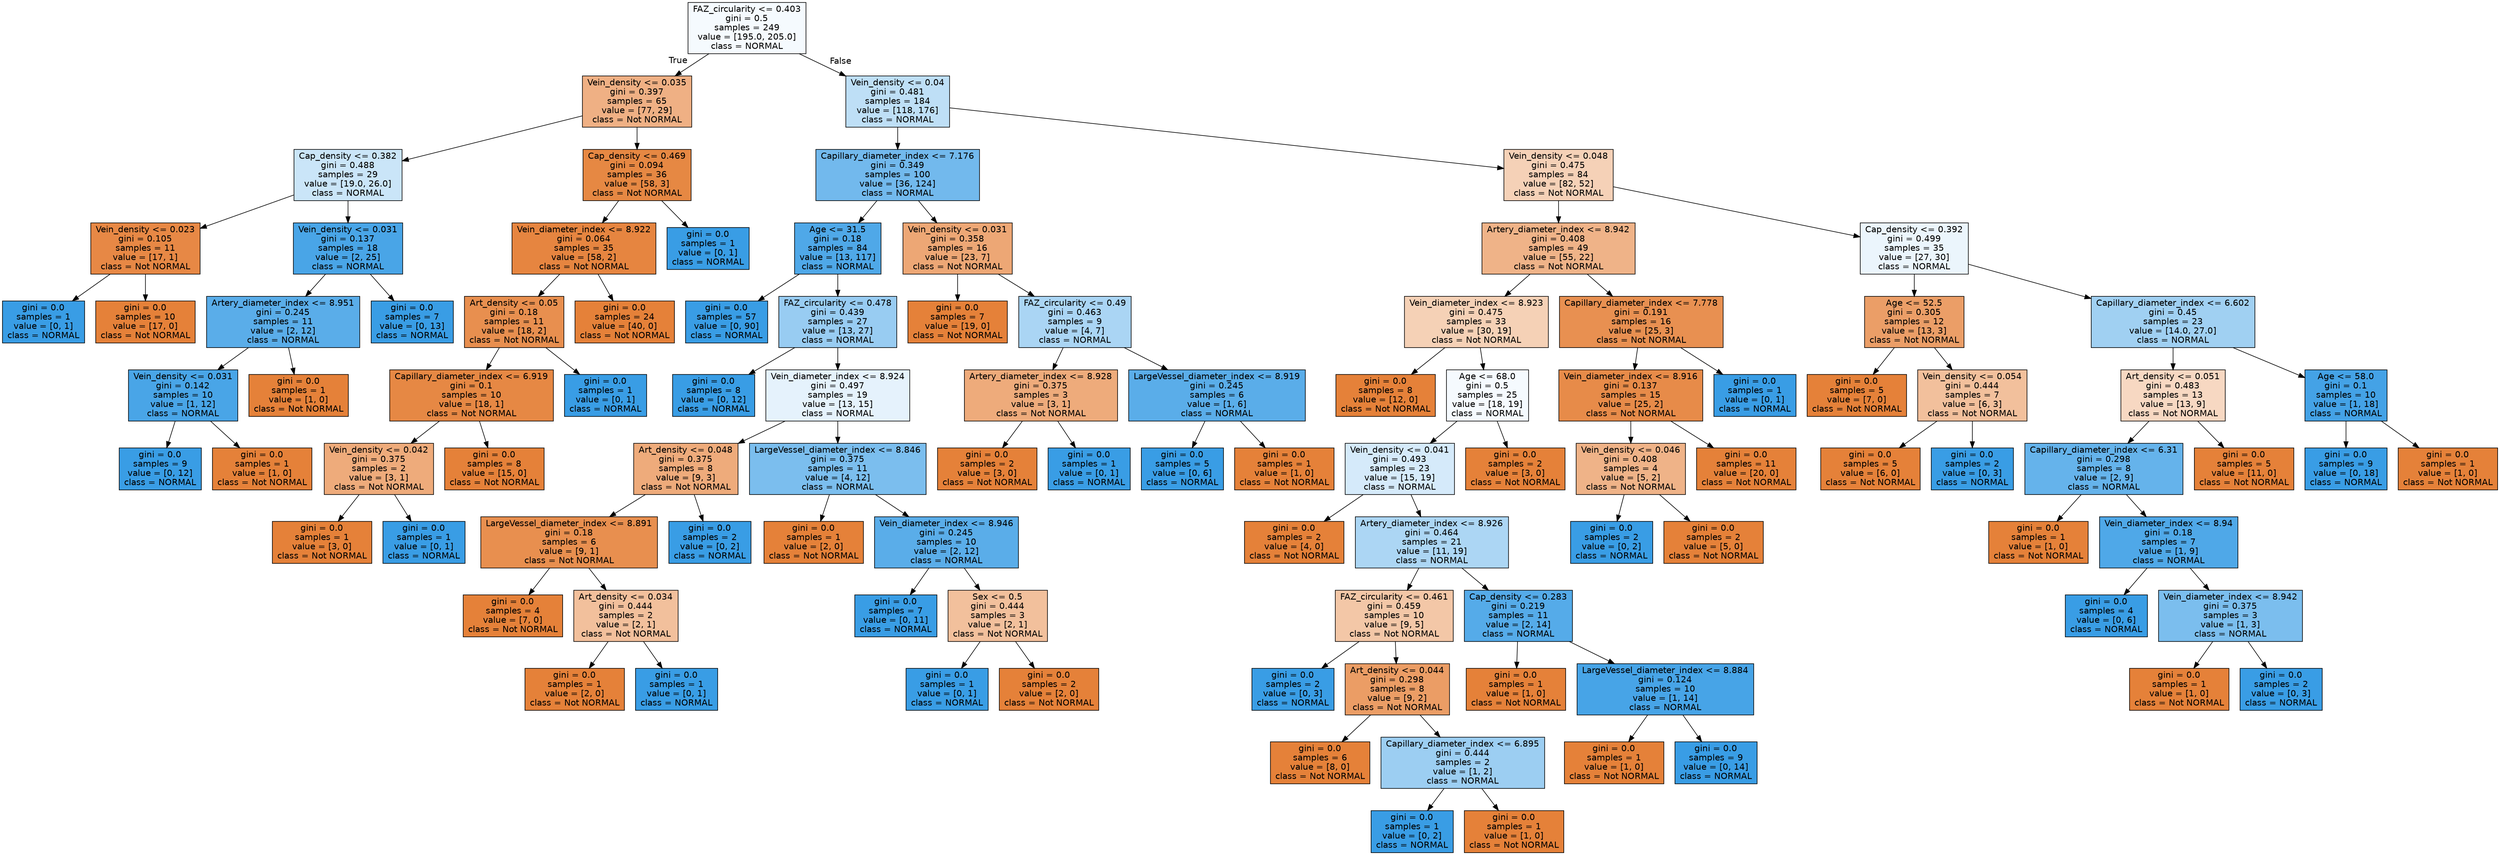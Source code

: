 digraph Tree {
node [shape=box, style="filled", color="black", fontname="helvetica"] ;
edge [fontname="helvetica"] ;
0 [label="FAZ_circularity <= 0.403\ngini = 0.5\nsamples = 249\nvalue = [195.0, 205.0]\nclass = NORMAL", fillcolor="#f5fafe"] ;
1 [label="Vein_density <= 0.035\ngini = 0.397\nsamples = 65\nvalue = [77, 29]\nclass = Not NORMAL", fillcolor="#efb084"] ;
0 -> 1 [labeldistance=2.5, labelangle=45, headlabel="True"] ;
2 [label="Cap_density <= 0.382\ngini = 0.488\nsamples = 29\nvalue = [19.0, 26.0]\nclass = NORMAL", fillcolor="#cae5f8"] ;
1 -> 2 ;
3 [label="Vein_density <= 0.023\ngini = 0.105\nsamples = 11\nvalue = [17, 1]\nclass = Not NORMAL", fillcolor="#e78845"] ;
2 -> 3 ;
4 [label="gini = 0.0\nsamples = 1\nvalue = [0, 1]\nclass = NORMAL", fillcolor="#399de5"] ;
3 -> 4 ;
5 [label="gini = 0.0\nsamples = 10\nvalue = [17, 0]\nclass = Not NORMAL", fillcolor="#e58139"] ;
3 -> 5 ;
6 [label="Vein_density <= 0.031\ngini = 0.137\nsamples = 18\nvalue = [2, 25]\nclass = NORMAL", fillcolor="#49a5e7"] ;
2 -> 6 ;
7 [label="Artery_diameter_index <= 8.951\ngini = 0.245\nsamples = 11\nvalue = [2, 12]\nclass = NORMAL", fillcolor="#5aade9"] ;
6 -> 7 ;
8 [label="Vein_density <= 0.031\ngini = 0.142\nsamples = 10\nvalue = [1, 12]\nclass = NORMAL", fillcolor="#49a5e7"] ;
7 -> 8 ;
9 [label="gini = 0.0\nsamples = 9\nvalue = [0, 12]\nclass = NORMAL", fillcolor="#399de5"] ;
8 -> 9 ;
10 [label="gini = 0.0\nsamples = 1\nvalue = [1, 0]\nclass = Not NORMAL", fillcolor="#e58139"] ;
8 -> 10 ;
11 [label="gini = 0.0\nsamples = 1\nvalue = [1, 0]\nclass = Not NORMAL", fillcolor="#e58139"] ;
7 -> 11 ;
12 [label="gini = 0.0\nsamples = 7\nvalue = [0, 13]\nclass = NORMAL", fillcolor="#399de5"] ;
6 -> 12 ;
13 [label="Cap_density <= 0.469\ngini = 0.094\nsamples = 36\nvalue = [58, 3]\nclass = Not NORMAL", fillcolor="#e68843"] ;
1 -> 13 ;
14 [label="Vein_diameter_index <= 8.922\ngini = 0.064\nsamples = 35\nvalue = [58, 2]\nclass = Not NORMAL", fillcolor="#e68540"] ;
13 -> 14 ;
15 [label="Art_density <= 0.05\ngini = 0.18\nsamples = 11\nvalue = [18, 2]\nclass = Not NORMAL", fillcolor="#e88f4f"] ;
14 -> 15 ;
16 [label="Capillary_diameter_index <= 6.919\ngini = 0.1\nsamples = 10\nvalue = [18, 1]\nclass = Not NORMAL", fillcolor="#e68844"] ;
15 -> 16 ;
17 [label="Vein_density <= 0.042\ngini = 0.375\nsamples = 2\nvalue = [3, 1]\nclass = Not NORMAL", fillcolor="#eeab7b"] ;
16 -> 17 ;
18 [label="gini = 0.0\nsamples = 1\nvalue = [3, 0]\nclass = Not NORMAL", fillcolor="#e58139"] ;
17 -> 18 ;
19 [label="gini = 0.0\nsamples = 1\nvalue = [0, 1]\nclass = NORMAL", fillcolor="#399de5"] ;
17 -> 19 ;
20 [label="gini = 0.0\nsamples = 8\nvalue = [15, 0]\nclass = Not NORMAL", fillcolor="#e58139"] ;
16 -> 20 ;
21 [label="gini = 0.0\nsamples = 1\nvalue = [0, 1]\nclass = NORMAL", fillcolor="#399de5"] ;
15 -> 21 ;
22 [label="gini = 0.0\nsamples = 24\nvalue = [40, 0]\nclass = Not NORMAL", fillcolor="#e58139"] ;
14 -> 22 ;
23 [label="gini = 0.0\nsamples = 1\nvalue = [0, 1]\nclass = NORMAL", fillcolor="#399de5"] ;
13 -> 23 ;
24 [label="Vein_density <= 0.04\ngini = 0.481\nsamples = 184\nvalue = [118, 176]\nclass = NORMAL", fillcolor="#bedff6"] ;
0 -> 24 [labeldistance=2.5, labelangle=-45, headlabel="False"] ;
25 [label="Capillary_diameter_index <= 7.176\ngini = 0.349\nsamples = 100\nvalue = [36, 124]\nclass = NORMAL", fillcolor="#72b9ed"] ;
24 -> 25 ;
26 [label="Age <= 31.5\ngini = 0.18\nsamples = 84\nvalue = [13, 117]\nclass = NORMAL", fillcolor="#4fa8e8"] ;
25 -> 26 ;
27 [label="gini = 0.0\nsamples = 57\nvalue = [0, 90]\nclass = NORMAL", fillcolor="#399de5"] ;
26 -> 27 ;
28 [label="FAZ_circularity <= 0.478\ngini = 0.439\nsamples = 27\nvalue = [13, 27]\nclass = NORMAL", fillcolor="#98ccf2"] ;
26 -> 28 ;
29 [label="gini = 0.0\nsamples = 8\nvalue = [0, 12]\nclass = NORMAL", fillcolor="#399de5"] ;
28 -> 29 ;
30 [label="Vein_diameter_index <= 8.924\ngini = 0.497\nsamples = 19\nvalue = [13, 15]\nclass = NORMAL", fillcolor="#e5f2fc"] ;
28 -> 30 ;
31 [label="Art_density <= 0.048\ngini = 0.375\nsamples = 8\nvalue = [9, 3]\nclass = Not NORMAL", fillcolor="#eeab7b"] ;
30 -> 31 ;
32 [label="LargeVessel_diameter_index <= 8.891\ngini = 0.18\nsamples = 6\nvalue = [9, 1]\nclass = Not NORMAL", fillcolor="#e88f4f"] ;
31 -> 32 ;
33 [label="gini = 0.0\nsamples = 4\nvalue = [7, 0]\nclass = Not NORMAL", fillcolor="#e58139"] ;
32 -> 33 ;
34 [label="Art_density <= 0.034\ngini = 0.444\nsamples = 2\nvalue = [2, 1]\nclass = Not NORMAL", fillcolor="#f2c09c"] ;
32 -> 34 ;
35 [label="gini = 0.0\nsamples = 1\nvalue = [2, 0]\nclass = Not NORMAL", fillcolor="#e58139"] ;
34 -> 35 ;
36 [label="gini = 0.0\nsamples = 1\nvalue = [0, 1]\nclass = NORMAL", fillcolor="#399de5"] ;
34 -> 36 ;
37 [label="gini = 0.0\nsamples = 2\nvalue = [0, 2]\nclass = NORMAL", fillcolor="#399de5"] ;
31 -> 37 ;
38 [label="LargeVessel_diameter_index <= 8.846\ngini = 0.375\nsamples = 11\nvalue = [4, 12]\nclass = NORMAL", fillcolor="#7bbeee"] ;
30 -> 38 ;
39 [label="gini = 0.0\nsamples = 1\nvalue = [2, 0]\nclass = Not NORMAL", fillcolor="#e58139"] ;
38 -> 39 ;
40 [label="Vein_diameter_index <= 8.946\ngini = 0.245\nsamples = 10\nvalue = [2, 12]\nclass = NORMAL", fillcolor="#5aade9"] ;
38 -> 40 ;
41 [label="gini = 0.0\nsamples = 7\nvalue = [0, 11]\nclass = NORMAL", fillcolor="#399de5"] ;
40 -> 41 ;
42 [label="Sex <= 0.5\ngini = 0.444\nsamples = 3\nvalue = [2, 1]\nclass = Not NORMAL", fillcolor="#f2c09c"] ;
40 -> 42 ;
43 [label="gini = 0.0\nsamples = 1\nvalue = [0, 1]\nclass = NORMAL", fillcolor="#399de5"] ;
42 -> 43 ;
44 [label="gini = 0.0\nsamples = 2\nvalue = [2, 0]\nclass = Not NORMAL", fillcolor="#e58139"] ;
42 -> 44 ;
45 [label="Vein_density <= 0.031\ngini = 0.358\nsamples = 16\nvalue = [23, 7]\nclass = Not NORMAL", fillcolor="#eda775"] ;
25 -> 45 ;
46 [label="gini = 0.0\nsamples = 7\nvalue = [19, 0]\nclass = Not NORMAL", fillcolor="#e58139"] ;
45 -> 46 ;
47 [label="FAZ_circularity <= 0.49\ngini = 0.463\nsamples = 9\nvalue = [4, 7]\nclass = NORMAL", fillcolor="#aad5f4"] ;
45 -> 47 ;
48 [label="Artery_diameter_index <= 8.928\ngini = 0.375\nsamples = 3\nvalue = [3, 1]\nclass = Not NORMAL", fillcolor="#eeab7b"] ;
47 -> 48 ;
49 [label="gini = 0.0\nsamples = 2\nvalue = [3, 0]\nclass = Not NORMAL", fillcolor="#e58139"] ;
48 -> 49 ;
50 [label="gini = 0.0\nsamples = 1\nvalue = [0, 1]\nclass = NORMAL", fillcolor="#399de5"] ;
48 -> 50 ;
51 [label="LargeVessel_diameter_index <= 8.919\ngini = 0.245\nsamples = 6\nvalue = [1, 6]\nclass = NORMAL", fillcolor="#5aade9"] ;
47 -> 51 ;
52 [label="gini = 0.0\nsamples = 5\nvalue = [0, 6]\nclass = NORMAL", fillcolor="#399de5"] ;
51 -> 52 ;
53 [label="gini = 0.0\nsamples = 1\nvalue = [1, 0]\nclass = Not NORMAL", fillcolor="#e58139"] ;
51 -> 53 ;
54 [label="Vein_density <= 0.048\ngini = 0.475\nsamples = 84\nvalue = [82, 52]\nclass = Not NORMAL", fillcolor="#f5d1b7"] ;
24 -> 54 ;
55 [label="Artery_diameter_index <= 8.942\ngini = 0.408\nsamples = 49\nvalue = [55, 22]\nclass = Not NORMAL", fillcolor="#efb388"] ;
54 -> 55 ;
56 [label="Vein_diameter_index <= 8.923\ngini = 0.475\nsamples = 33\nvalue = [30, 19]\nclass = Not NORMAL", fillcolor="#f5d1b6"] ;
55 -> 56 ;
57 [label="gini = 0.0\nsamples = 8\nvalue = [12, 0]\nclass = Not NORMAL", fillcolor="#e58139"] ;
56 -> 57 ;
58 [label="Age <= 68.0\ngini = 0.5\nsamples = 25\nvalue = [18, 19]\nclass = NORMAL", fillcolor="#f5fafe"] ;
56 -> 58 ;
59 [label="Vein_density <= 0.041\ngini = 0.493\nsamples = 23\nvalue = [15, 19]\nclass = NORMAL", fillcolor="#d5eafa"] ;
58 -> 59 ;
60 [label="gini = 0.0\nsamples = 2\nvalue = [4, 0]\nclass = Not NORMAL", fillcolor="#e58139"] ;
59 -> 60 ;
61 [label="Artery_diameter_index <= 8.926\ngini = 0.464\nsamples = 21\nvalue = [11, 19]\nclass = NORMAL", fillcolor="#acd6f4"] ;
59 -> 61 ;
62 [label="FAZ_circularity <= 0.461\ngini = 0.459\nsamples = 10\nvalue = [9, 5]\nclass = Not NORMAL", fillcolor="#f3c7a7"] ;
61 -> 62 ;
63 [label="gini = 0.0\nsamples = 2\nvalue = [0, 3]\nclass = NORMAL", fillcolor="#399de5"] ;
62 -> 63 ;
64 [label="Art_density <= 0.044\ngini = 0.298\nsamples = 8\nvalue = [9, 2]\nclass = Not NORMAL", fillcolor="#eb9d65"] ;
62 -> 64 ;
65 [label="gini = 0.0\nsamples = 6\nvalue = [8, 0]\nclass = Not NORMAL", fillcolor="#e58139"] ;
64 -> 65 ;
66 [label="Capillary_diameter_index <= 6.895\ngini = 0.444\nsamples = 2\nvalue = [1, 2]\nclass = NORMAL", fillcolor="#9ccef2"] ;
64 -> 66 ;
67 [label="gini = 0.0\nsamples = 1\nvalue = [0, 2]\nclass = NORMAL", fillcolor="#399de5"] ;
66 -> 67 ;
68 [label="gini = 0.0\nsamples = 1\nvalue = [1, 0]\nclass = Not NORMAL", fillcolor="#e58139"] ;
66 -> 68 ;
69 [label="Cap_density <= 0.283\ngini = 0.219\nsamples = 11\nvalue = [2, 14]\nclass = NORMAL", fillcolor="#55abe9"] ;
61 -> 69 ;
70 [label="gini = 0.0\nsamples = 1\nvalue = [1, 0]\nclass = Not NORMAL", fillcolor="#e58139"] ;
69 -> 70 ;
71 [label="LargeVessel_diameter_index <= 8.884\ngini = 0.124\nsamples = 10\nvalue = [1, 14]\nclass = NORMAL", fillcolor="#47a4e7"] ;
69 -> 71 ;
72 [label="gini = 0.0\nsamples = 1\nvalue = [1, 0]\nclass = Not NORMAL", fillcolor="#e58139"] ;
71 -> 72 ;
73 [label="gini = 0.0\nsamples = 9\nvalue = [0, 14]\nclass = NORMAL", fillcolor="#399de5"] ;
71 -> 73 ;
74 [label="gini = 0.0\nsamples = 2\nvalue = [3, 0]\nclass = Not NORMAL", fillcolor="#e58139"] ;
58 -> 74 ;
75 [label="Capillary_diameter_index <= 7.778\ngini = 0.191\nsamples = 16\nvalue = [25, 3]\nclass = Not NORMAL", fillcolor="#e89051"] ;
55 -> 75 ;
76 [label="Vein_diameter_index <= 8.916\ngini = 0.137\nsamples = 15\nvalue = [25, 2]\nclass = Not NORMAL", fillcolor="#e78b49"] ;
75 -> 76 ;
77 [label="Vein_density <= 0.046\ngini = 0.408\nsamples = 4\nvalue = [5, 2]\nclass = Not NORMAL", fillcolor="#efb388"] ;
76 -> 77 ;
78 [label="gini = 0.0\nsamples = 2\nvalue = [0, 2]\nclass = NORMAL", fillcolor="#399de5"] ;
77 -> 78 ;
79 [label="gini = 0.0\nsamples = 2\nvalue = [5, 0]\nclass = Not NORMAL", fillcolor="#e58139"] ;
77 -> 79 ;
80 [label="gini = 0.0\nsamples = 11\nvalue = [20, 0]\nclass = Not NORMAL", fillcolor="#e58139"] ;
76 -> 80 ;
81 [label="gini = 0.0\nsamples = 1\nvalue = [0, 1]\nclass = NORMAL", fillcolor="#399de5"] ;
75 -> 81 ;
82 [label="Cap_density <= 0.392\ngini = 0.499\nsamples = 35\nvalue = [27, 30]\nclass = NORMAL", fillcolor="#ebf5fc"] ;
54 -> 82 ;
83 [label="Age <= 52.5\ngini = 0.305\nsamples = 12\nvalue = [13, 3]\nclass = Not NORMAL", fillcolor="#eb9e67"] ;
82 -> 83 ;
84 [label="gini = 0.0\nsamples = 5\nvalue = [7, 0]\nclass = Not NORMAL", fillcolor="#e58139"] ;
83 -> 84 ;
85 [label="Vein_density <= 0.054\ngini = 0.444\nsamples = 7\nvalue = [6, 3]\nclass = Not NORMAL", fillcolor="#f2c09c"] ;
83 -> 85 ;
86 [label="gini = 0.0\nsamples = 5\nvalue = [6, 0]\nclass = Not NORMAL", fillcolor="#e58139"] ;
85 -> 86 ;
87 [label="gini = 0.0\nsamples = 2\nvalue = [0, 3]\nclass = NORMAL", fillcolor="#399de5"] ;
85 -> 87 ;
88 [label="Capillary_diameter_index <= 6.602\ngini = 0.45\nsamples = 23\nvalue = [14.0, 27.0]\nclass = NORMAL", fillcolor="#a0d0f2"] ;
82 -> 88 ;
89 [label="Art_density <= 0.051\ngini = 0.483\nsamples = 13\nvalue = [13, 9]\nclass = Not NORMAL", fillcolor="#f7d8c2"] ;
88 -> 89 ;
90 [label="Capillary_diameter_index <= 6.31\ngini = 0.298\nsamples = 8\nvalue = [2, 9]\nclass = NORMAL", fillcolor="#65b3eb"] ;
89 -> 90 ;
91 [label="gini = 0.0\nsamples = 1\nvalue = [1, 0]\nclass = Not NORMAL", fillcolor="#e58139"] ;
90 -> 91 ;
92 [label="Vein_diameter_index <= 8.94\ngini = 0.18\nsamples = 7\nvalue = [1, 9]\nclass = NORMAL", fillcolor="#4fa8e8"] ;
90 -> 92 ;
93 [label="gini = 0.0\nsamples = 4\nvalue = [0, 6]\nclass = NORMAL", fillcolor="#399de5"] ;
92 -> 93 ;
94 [label="Vein_diameter_index <= 8.942\ngini = 0.375\nsamples = 3\nvalue = [1, 3]\nclass = NORMAL", fillcolor="#7bbeee"] ;
92 -> 94 ;
95 [label="gini = 0.0\nsamples = 1\nvalue = [1, 0]\nclass = Not NORMAL", fillcolor="#e58139"] ;
94 -> 95 ;
96 [label="gini = 0.0\nsamples = 2\nvalue = [0, 3]\nclass = NORMAL", fillcolor="#399de5"] ;
94 -> 96 ;
97 [label="gini = 0.0\nsamples = 5\nvalue = [11, 0]\nclass = Not NORMAL", fillcolor="#e58139"] ;
89 -> 97 ;
98 [label="Age <= 58.0\ngini = 0.1\nsamples = 10\nvalue = [1, 18]\nclass = NORMAL", fillcolor="#44a2e6"] ;
88 -> 98 ;
99 [label="gini = 0.0\nsamples = 9\nvalue = [0, 18]\nclass = NORMAL", fillcolor="#399de5"] ;
98 -> 99 ;
100 [label="gini = 0.0\nsamples = 1\nvalue = [1, 0]\nclass = Not NORMAL", fillcolor="#e58139"] ;
98 -> 100 ;
}
